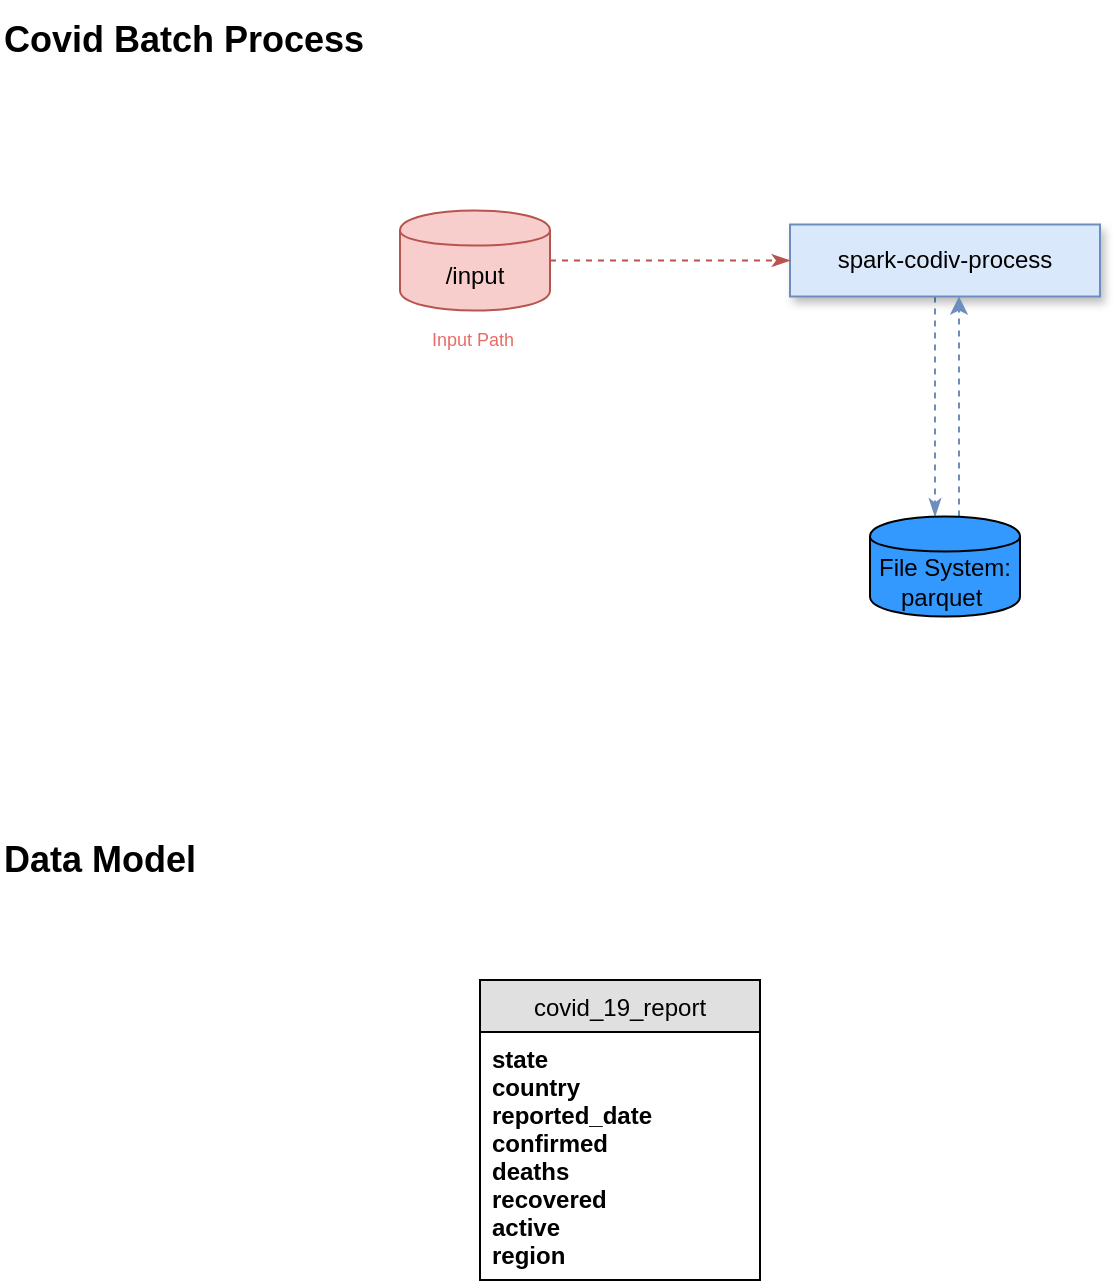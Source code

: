 <mxfile version="12.6.5" type="device"><diagram id="_I9KS_0QFfllTXd5DjUT" name="Page-1"><mxGraphModel dx="3146" dy="1035" grid="1" gridSize="10" guides="1" tooltips="1" connect="1" arrows="1" fold="1" page="1" pageScale="1" pageWidth="1169" pageHeight="827" math="0" shadow="0"><root><mxCell id="0"/><mxCell id="1" parent="0"/><mxCell id="X59WjBUa_psiyaET7meo-1" style="edgeStyle=orthogonalEdgeStyle;rounded=0;orthogonalLoop=1;jettySize=auto;html=1;dashed=1;endArrow=classicThin;endFill=1;fillColor=#dae8fc;strokeColor=#6c8ebf;" edge="1" parent="1"><mxGeometry relative="1" as="geometry"><mxPoint x="-652.5" y="188.25" as="sourcePoint"/><mxPoint x="-652.5" y="298.25" as="targetPoint"/></mxGeometry></mxCell><mxCell id="X59WjBUa_psiyaET7meo-3" value="spark-codiv-process" style="whiteSpace=wrap;html=1;fillColor=#dae8fc;strokeColor=#6c8ebf;fontSize=12;shadow=1;" vertex="1" parent="1"><mxGeometry x="-725" y="152.25" width="155" height="36" as="geometry"/></mxCell><mxCell id="X59WjBUa_psiyaET7meo-4" style="edgeStyle=orthogonalEdgeStyle;rounded=0;orthogonalLoop=1;jettySize=auto;html=1;dashed=1;fillColor=#f8cecc;strokeColor=#b85450;endArrow=classicThin;endFill=1;" edge="1" parent="1" source="X59WjBUa_psiyaET7meo-5" target="X59WjBUa_psiyaET7meo-3"><mxGeometry relative="1" as="geometry"/></mxCell><mxCell id="X59WjBUa_psiyaET7meo-5" value="/input&lt;div&gt;&lt;/div&gt;" style="shape=cylinder;whiteSpace=wrap;html=1;boundedLbl=1;backgroundOutline=1;fillColor=#f8cecc;strokeColor=#b85450;" vertex="1" parent="1"><mxGeometry x="-920" y="145.25" width="75" height="50" as="geometry"/></mxCell><mxCell id="X59WjBUa_psiyaET7meo-17" style="edgeStyle=orthogonalEdgeStyle;rounded=0;orthogonalLoop=1;jettySize=auto;html=1;entryX=0.5;entryY=1;entryDx=0;entryDy=0;dashed=1;fillColor=#dae8fc;strokeColor=#6c8ebf;" edge="1" parent="1"><mxGeometry relative="1" as="geometry"><mxPoint x="-640.5" y="298.25" as="sourcePoint"/><mxPoint x="-640.5" y="188.25" as="targetPoint"/></mxGeometry></mxCell><mxCell id="X59WjBUa_psiyaET7meo-8" value="&lt;div&gt;File System: parquet&amp;nbsp;&lt;/div&gt;&lt;div&gt;&lt;/div&gt;" style="shape=cylinder;whiteSpace=wrap;html=1;boundedLbl=1;backgroundOutline=1;fillColor=#3399FF;" vertex="1" parent="1"><mxGeometry x="-685" y="298.25" width="75" height="50" as="geometry"/></mxCell><mxCell id="X59WjBUa_psiyaET7meo-13" value="Covid Batch Process" style="text;html=1;strokeColor=none;fillColor=none;align=left;verticalAlign=middle;whiteSpace=wrap;fontSize=18;fontStyle=1" vertex="1" parent="1"><mxGeometry x="-1120" y="40" width="279" height="40" as="geometry"/></mxCell><mxCell id="X59WjBUa_psiyaET7meo-14" value="Input Path" style="text;html=1;strokeColor=none;fillColor=none;align=left;verticalAlign=middle;whiteSpace=wrap;rounded=0;shadow=0;fontColor=#EA6B66;fontSize=9;" vertex="1" parent="1"><mxGeometry x="-906.47" y="200" width="47.93" height="20" as="geometry"/></mxCell><mxCell id="X59WjBUa_psiyaET7meo-18" value="covid_19_report" style="swimlane;fontStyle=0;childLayout=stackLayout;horizontal=1;startSize=26;fillColor=#e0e0e0;horizontalStack=0;resizeParent=1;resizeParentMax=0;resizeLast=0;collapsible=1;marginBottom=0;swimlaneFillColor=#ffffff;align=center;fontSize=12;" vertex="1" parent="1"><mxGeometry x="-880" y="530" width="140" height="150" as="geometry"/></mxCell><mxCell id="X59WjBUa_psiyaET7meo-19" value="state&#10;country&#10;reported_date&#10;confirmed&#10;deaths&#10;recovered&#10;active&#10;region&#10;" style="text;strokeColor=none;fillColor=none;spacingLeft=4;spacingRight=4;overflow=hidden;rotatable=0;points=[[0,0.5],[1,0.5]];portConstraint=eastwest;fontSize=12;fontStyle=1" vertex="1" parent="X59WjBUa_psiyaET7meo-18"><mxGeometry y="26" width="140" height="124" as="geometry"/></mxCell><mxCell id="X59WjBUa_psiyaET7meo-21" value="Data Model" style="text;html=1;strokeColor=none;fillColor=none;align=left;verticalAlign=middle;whiteSpace=wrap;fontSize=18;fontStyle=1" vertex="1" parent="1"><mxGeometry x="-1120" y="450" width="160" height="40" as="geometry"/></mxCell></root></mxGraphModel></diagram></mxfile>
